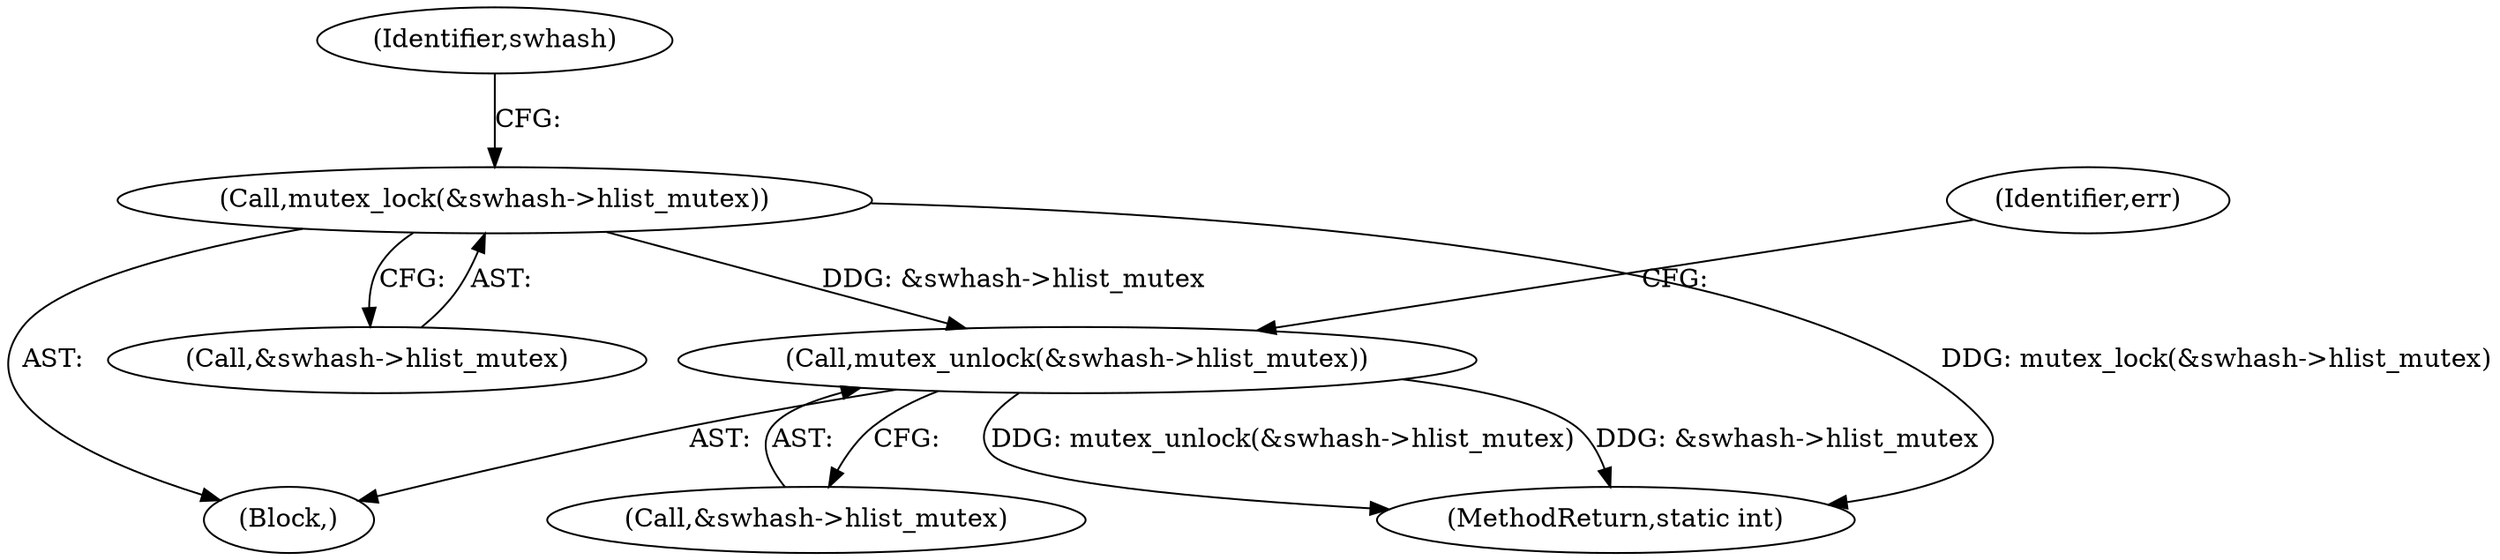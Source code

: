 digraph "0_linux_12ca6ad2e3a896256f086497a7c7406a547ee373_2@API" {
"1000155" [label="(Call,mutex_unlock(&swhash->hlist_mutex))"];
"1000115" [label="(Call,mutex_lock(&swhash->hlist_mutex))"];
"1000155" [label="(Call,mutex_unlock(&swhash->hlist_mutex))"];
"1000115" [label="(Call,mutex_lock(&swhash->hlist_mutex))"];
"1000124" [label="(Identifier,swhash)"];
"1000156" [label="(Call,&swhash->hlist_mutex)"];
"1000161" [label="(Identifier,err)"];
"1000162" [label="(MethodReturn,static int)"];
"1000116" [label="(Call,&swhash->hlist_mutex)"];
"1000103" [label="(Block,)"];
"1000155" -> "1000103"  [label="AST: "];
"1000155" -> "1000156"  [label="CFG: "];
"1000156" -> "1000155"  [label="AST: "];
"1000161" -> "1000155"  [label="CFG: "];
"1000155" -> "1000162"  [label="DDG: mutex_unlock(&swhash->hlist_mutex)"];
"1000155" -> "1000162"  [label="DDG: &swhash->hlist_mutex"];
"1000115" -> "1000155"  [label="DDG: &swhash->hlist_mutex"];
"1000115" -> "1000103"  [label="AST: "];
"1000115" -> "1000116"  [label="CFG: "];
"1000116" -> "1000115"  [label="AST: "];
"1000124" -> "1000115"  [label="CFG: "];
"1000115" -> "1000162"  [label="DDG: mutex_lock(&swhash->hlist_mutex)"];
}
